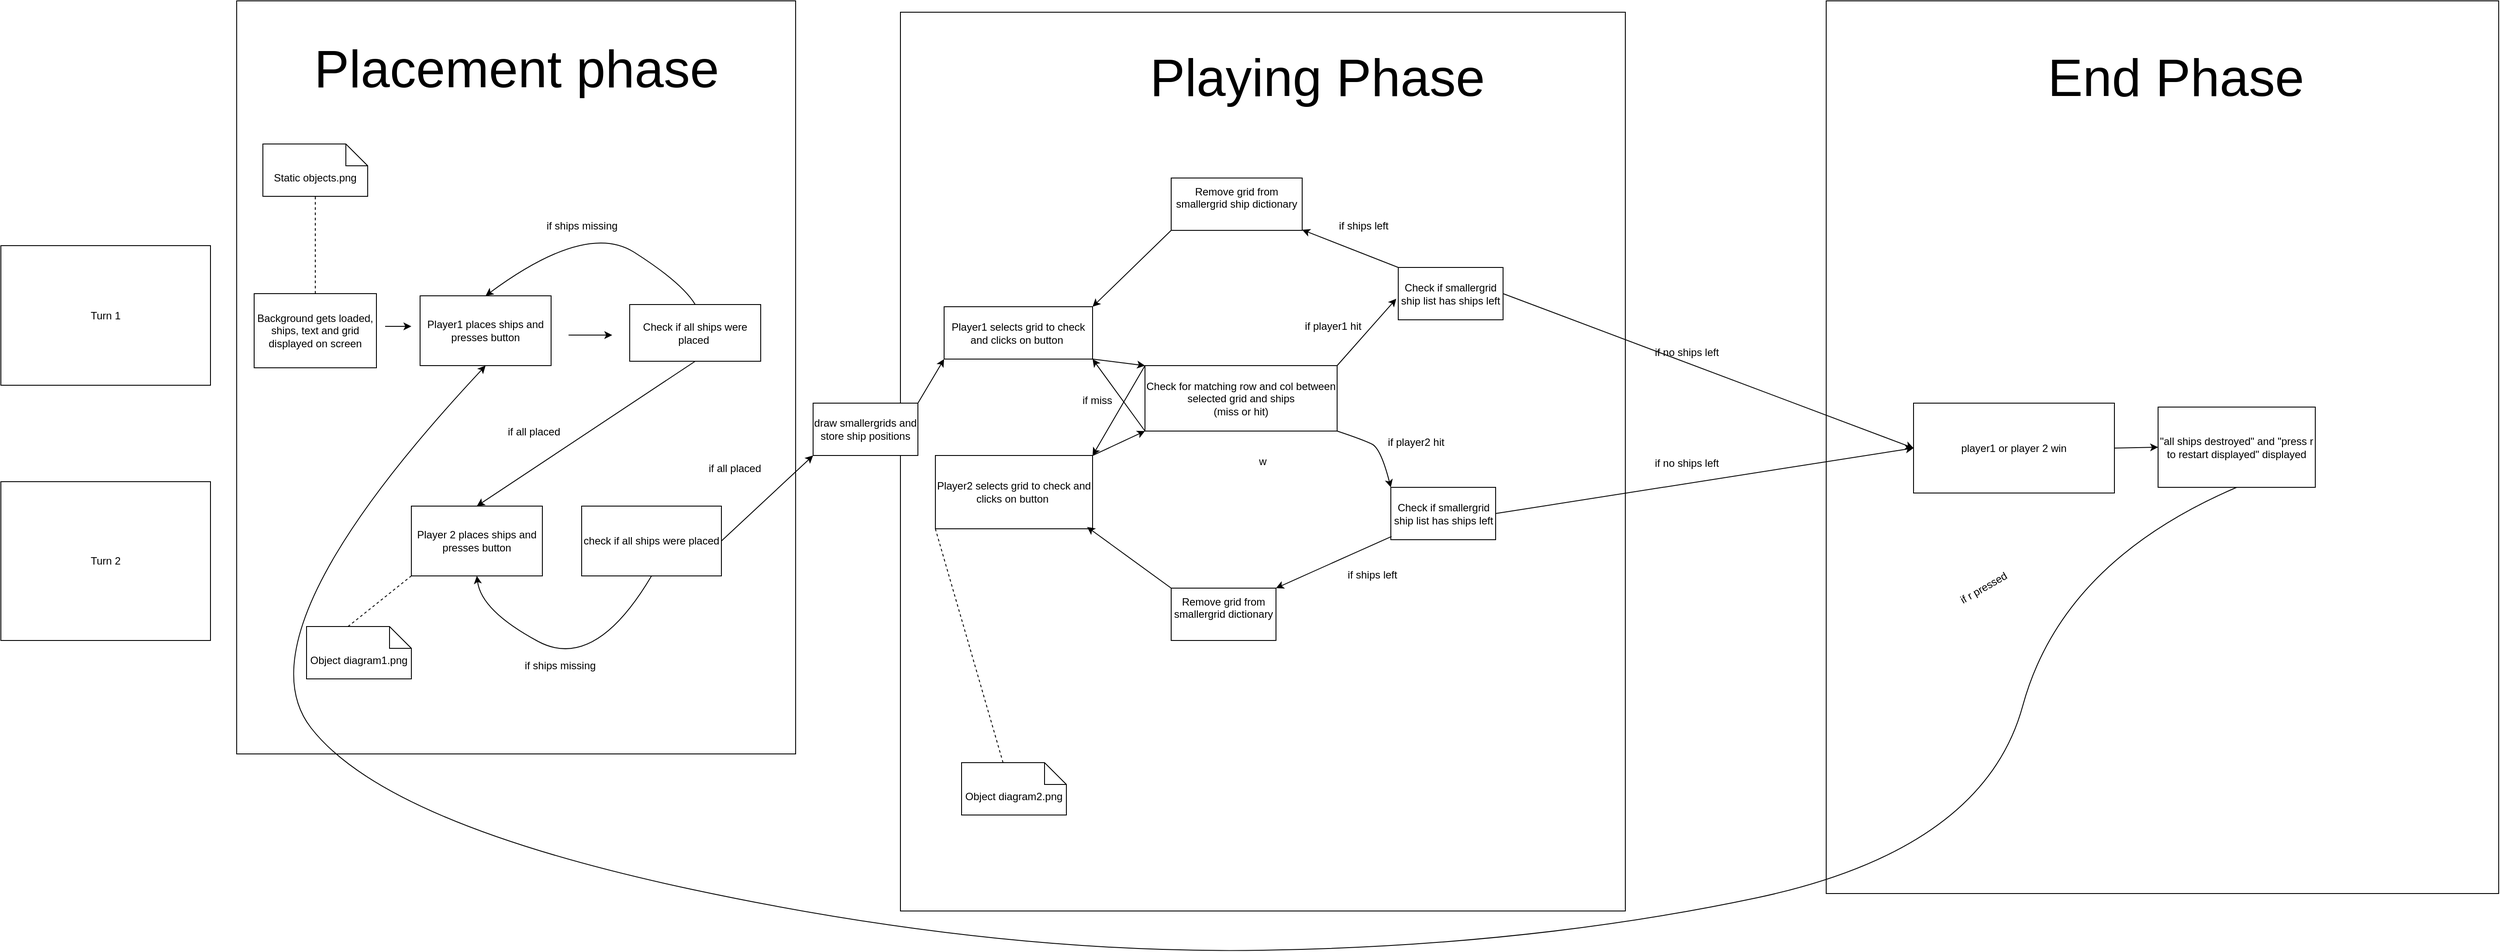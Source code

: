 <mxfile version="24.7.17">
  <diagram name="Seite-1" id="p63VLaspHqnrgBOGA-di">
    <mxGraphModel dx="3255" dy="2026" grid="1" gridSize="10" guides="1" tooltips="1" connect="1" arrows="1" fold="1" page="1" pageScale="1" pageWidth="1654" pageHeight="1169" math="0" shadow="0">
      <root>
        <mxCell id="0" />
        <mxCell id="1" parent="0" />
        <mxCell id="w7tAdLLK2ZvJtZfWx73t-31" value="w" style="rounded=0;whiteSpace=wrap;html=1;" parent="1" vertex="1">
          <mxGeometry x="940" width="830" height="1030" as="geometry" />
        </mxCell>
        <mxCell id="w7tAdLLK2ZvJtZfWx73t-84" style="edgeStyle=orthogonalEdgeStyle;rounded=0;orthogonalLoop=1;jettySize=auto;html=1;" parent="1" edge="1">
          <mxGeometry relative="1" as="geometry">
            <mxPoint x="780" y="45" as="targetPoint" />
            <mxPoint x="800" y="40" as="sourcePoint" />
          </mxGeometry>
        </mxCell>
        <mxCell id="w7tAdLLK2ZvJtZfWx73t-1" value="" style="rounded=0;whiteSpace=wrap;html=1;" parent="1" vertex="1">
          <mxGeometry x="180" y="-13" width="640" height="863" as="geometry" />
        </mxCell>
        <mxCell id="w7tAdLLK2ZvJtZfWx73t-2" value="Turn 1" style="rounded=0;whiteSpace=wrap;html=1;" parent="1" vertex="1">
          <mxGeometry x="-90" y="267.5" width="240" height="160" as="geometry" />
        </mxCell>
        <mxCell id="w7tAdLLK2ZvJtZfWx73t-3" value="Turn 2" style="rounded=0;whiteSpace=wrap;html=1;" parent="1" vertex="1">
          <mxGeometry x="-90" y="538" width="240" height="182" as="geometry" />
        </mxCell>
        <mxCell id="w7tAdLLK2ZvJtZfWx73t-6" value="" style="endArrow=classic;html=1;rounded=0;" parent="1" edge="1">
          <mxGeometry width="50" height="50" relative="1" as="geometry">
            <mxPoint x="350" y="360" as="sourcePoint" />
            <mxPoint x="380" y="360" as="targetPoint" />
          </mxGeometry>
        </mxCell>
        <mxCell id="w7tAdLLK2ZvJtZfWx73t-7" value="Player1 places ships and presses button" style="rounded=0;whiteSpace=wrap;html=1;" parent="1" vertex="1">
          <mxGeometry x="390" y="325" width="150" height="80" as="geometry" />
        </mxCell>
        <mxCell id="w7tAdLLK2ZvJtZfWx73t-8" value="Check if all ships were placed&amp;nbsp;" style="rounded=0;whiteSpace=wrap;html=1;" parent="1" vertex="1">
          <mxGeometry x="630" y="335" width="150" height="65" as="geometry" />
        </mxCell>
        <mxCell id="w7tAdLLK2ZvJtZfWx73t-13" value="" style="endArrow=classic;html=1;rounded=0;" parent="1" edge="1">
          <mxGeometry width="50" height="50" relative="1" as="geometry">
            <mxPoint x="560" y="370" as="sourcePoint" />
            <mxPoint x="610" y="370" as="targetPoint" />
          </mxGeometry>
        </mxCell>
        <mxCell id="w7tAdLLK2ZvJtZfWx73t-14" value="Background gets loaded, ships, text and grid displayed on screen" style="rounded=0;whiteSpace=wrap;html=1;" parent="1" vertex="1">
          <mxGeometry x="200" y="322.5" width="140" height="85" as="geometry" />
        </mxCell>
        <mxCell id="w7tAdLLK2ZvJtZfWx73t-20" value="" style="curved=1;endArrow=classic;html=1;rounded=0;exitX=0.5;exitY=0;exitDx=0;exitDy=0;entryX=0.5;entryY=0;entryDx=0;entryDy=0;" parent="1" source="w7tAdLLK2ZvJtZfWx73t-8" target="w7tAdLLK2ZvJtZfWx73t-7" edge="1">
          <mxGeometry width="50" height="50" relative="1" as="geometry">
            <mxPoint x="640" y="310" as="sourcePoint" />
            <mxPoint x="690" y="260" as="targetPoint" />
            <Array as="points">
              <mxPoint x="690" y="310" />
              <mxPoint x="580" y="240" />
            </Array>
          </mxGeometry>
        </mxCell>
        <mxCell id="w7tAdLLK2ZvJtZfWx73t-21" value="if ships missing" style="text;html=1;align=center;verticalAlign=middle;resizable=0;points=[];autosize=1;strokeColor=none;fillColor=none;" parent="1" vertex="1">
          <mxGeometry x="525" y="230" width="100" height="30" as="geometry" />
        </mxCell>
        <mxCell id="w7tAdLLK2ZvJtZfWx73t-23" value="" style="endArrow=classic;html=1;rounded=0;exitX=0.5;exitY=1;exitDx=0;exitDy=0;entryX=0.5;entryY=0;entryDx=0;entryDy=0;" parent="1" source="w7tAdLLK2ZvJtZfWx73t-8" target="w7tAdLLK2ZvJtZfWx73t-25" edge="1">
          <mxGeometry width="50" height="50" relative="1" as="geometry">
            <mxPoint x="735" y="390" as="sourcePoint" />
            <mxPoint x="220" y="570" as="targetPoint" />
          </mxGeometry>
        </mxCell>
        <mxCell id="w7tAdLLK2ZvJtZfWx73t-24" value="if all placed&lt;div&gt;&lt;br&gt;&lt;/div&gt;" style="text;html=1;align=center;verticalAlign=middle;resizable=0;points=[];autosize=1;strokeColor=none;fillColor=none;" parent="1" vertex="1">
          <mxGeometry x="480" y="468" width="80" height="40" as="geometry" />
        </mxCell>
        <mxCell id="w7tAdLLK2ZvJtZfWx73t-25" value="Player 2 places ships and presses button" style="rounded=0;whiteSpace=wrap;html=1;" parent="1" vertex="1">
          <mxGeometry x="380" y="566" width="150" height="80" as="geometry" />
        </mxCell>
        <mxCell id="w7tAdLLK2ZvJtZfWx73t-26" value="check if all ships were placed" style="rounded=0;whiteSpace=wrap;html=1;" parent="1" vertex="1">
          <mxGeometry x="575" y="566" width="160" height="80" as="geometry" />
        </mxCell>
        <mxCell id="w7tAdLLK2ZvJtZfWx73t-27" value="" style="curved=1;endArrow=classic;html=1;rounded=0;entryX=0.5;entryY=1;entryDx=0;entryDy=0;exitX=0.5;exitY=1;exitDx=0;exitDy=0;" parent="1" source="w7tAdLLK2ZvJtZfWx73t-26" target="w7tAdLLK2ZvJtZfWx73t-25" edge="1">
          <mxGeometry width="50" height="50" relative="1" as="geometry">
            <mxPoint x="460" y="736" as="sourcePoint" />
            <mxPoint x="510" y="686" as="targetPoint" />
            <Array as="points">
              <mxPoint x="590" y="756" />
              <mxPoint x="460" y="686" />
            </Array>
          </mxGeometry>
        </mxCell>
        <mxCell id="w7tAdLLK2ZvJtZfWx73t-28" value="if ships missing" style="text;html=1;align=center;verticalAlign=middle;resizable=0;points=[];autosize=1;strokeColor=none;fillColor=none;" parent="1" vertex="1">
          <mxGeometry x="500" y="734" width="100" height="30" as="geometry" />
        </mxCell>
        <mxCell id="w7tAdLLK2ZvJtZfWx73t-29" value="" style="endArrow=classic;html=1;rounded=0;exitX=1;exitY=0.5;exitDx=0;exitDy=0;entryX=0;entryY=1;entryDx=0;entryDy=0;" parent="1" source="w7tAdLLK2ZvJtZfWx73t-26" target="w7tAdLLK2ZvJtZfWx73t-33" edge="1">
          <mxGeometry width="50" height="50" relative="1" as="geometry">
            <mxPoint x="610" y="600" as="sourcePoint" />
            <mxPoint x="810" y="530" as="targetPoint" />
          </mxGeometry>
        </mxCell>
        <mxCell id="w7tAdLLK2ZvJtZfWx73t-30" value="if all placed" style="text;html=1;align=center;verticalAlign=middle;resizable=0;points=[];autosize=1;strokeColor=none;fillColor=none;" parent="1" vertex="1">
          <mxGeometry x="710" y="508" width="80" height="30" as="geometry" />
        </mxCell>
        <mxCell id="w7tAdLLK2ZvJtZfWx73t-33" value="draw smallergrids and store ship positions" style="rounded=0;whiteSpace=wrap;html=1;" parent="1" vertex="1">
          <mxGeometry x="840" y="448" width="120" height="60" as="geometry" />
        </mxCell>
        <mxCell id="w7tAdLLK2ZvJtZfWx73t-34" value="Player1 selects grid to check and clicks on button&amp;nbsp;" style="rounded=0;whiteSpace=wrap;html=1;" parent="1" vertex="1">
          <mxGeometry x="990" y="337.5" width="170" height="60" as="geometry" />
        </mxCell>
        <mxCell id="w7tAdLLK2ZvJtZfWx73t-35" value="" style="endArrow=classic;html=1;rounded=0;exitX=1;exitY=0;exitDx=0;exitDy=0;entryX=0;entryY=1;entryDx=0;entryDy=0;" parent="1" source="w7tAdLLK2ZvJtZfWx73t-33" target="w7tAdLLK2ZvJtZfWx73t-34" edge="1">
          <mxGeometry width="50" height="50" relative="1" as="geometry">
            <mxPoint x="950" y="430" as="sourcePoint" />
            <mxPoint x="1007" y="394" as="targetPoint" />
          </mxGeometry>
        </mxCell>
        <mxCell id="w7tAdLLK2ZvJtZfWx73t-37" value="Check for matching row and col between selected grid and ships&lt;div&gt;(miss or hit)&lt;/div&gt;" style="rounded=0;whiteSpace=wrap;html=1;" parent="1" vertex="1">
          <mxGeometry x="1220" y="405" width="220" height="75" as="geometry" />
        </mxCell>
        <mxCell id="w7tAdLLK2ZvJtZfWx73t-41" value="Remove grid from smallergrid ship dictionary&lt;div&gt;&lt;br&gt;&lt;/div&gt;" style="rounded=0;whiteSpace=wrap;html=1;" parent="1" vertex="1">
          <mxGeometry x="1250" y="190" width="150" height="60" as="geometry" />
        </mxCell>
        <mxCell id="w7tAdLLK2ZvJtZfWx73t-55" value="Player2 selects grid to check and clicks on button&amp;nbsp;" style="rounded=0;whiteSpace=wrap;html=1;" parent="1" vertex="1">
          <mxGeometry x="980" y="508" width="180" height="84" as="geometry" />
        </mxCell>
        <mxCell id="w7tAdLLK2ZvJtZfWx73t-57" value="Object diagram1.png" style="shape=note2;boundedLbl=1;whiteSpace=wrap;html=1;size=25;verticalAlign=top;align=center;" parent="1" vertex="1">
          <mxGeometry x="260" y="704" width="120" height="60" as="geometry" />
        </mxCell>
        <mxCell id="w7tAdLLK2ZvJtZfWx73t-58" value="" style="endArrow=none;dashed=1;html=1;rounded=0;exitX=0;exitY=0;exitDx=47.5;exitDy=0;exitPerimeter=0;entryX=0;entryY=1;entryDx=0;entryDy=0;" parent="1" source="w7tAdLLK2ZvJtZfWx73t-57" target="w7tAdLLK2ZvJtZfWx73t-25" edge="1">
          <mxGeometry width="50" height="50" relative="1" as="geometry">
            <mxPoint x="320" y="680" as="sourcePoint" />
            <mxPoint x="370" y="630" as="targetPoint" />
          </mxGeometry>
        </mxCell>
        <mxCell id="w7tAdLLK2ZvJtZfWx73t-85" value="Remove grid from smallergrid dictionary&lt;div&gt;&lt;br&gt;&lt;/div&gt;" style="rounded=0;whiteSpace=wrap;html=1;" parent="1" vertex="1">
          <mxGeometry x="1250" y="660" width="120" height="60" as="geometry" />
        </mxCell>
        <mxCell id="w7tAdLLK2ZvJtZfWx73t-101" value="" style="rounded=0;whiteSpace=wrap;html=1;" parent="1" vertex="1">
          <mxGeometry x="2000" y="-13" width="770" height="1023" as="geometry" />
        </mxCell>
        <mxCell id="w7tAdLLK2ZvJtZfWx73t-103" value="Check if smallergrid ship list has ships left" style="rounded=0;whiteSpace=wrap;html=1;" parent="1" vertex="1">
          <mxGeometry x="1501.5" y="544.5" width="120" height="60" as="geometry" />
        </mxCell>
        <mxCell id="w7tAdLLK2ZvJtZfWx73t-109" value="" style="endArrow=classic;html=1;rounded=0;exitX=1;exitY=0.5;exitDx=0;exitDy=0;entryX=0;entryY=0.5;entryDx=0;entryDy=0;" parent="1" source="w7tAdLLK2ZvJtZfWx73t-103" target="w7tAdLLK2ZvJtZfWx73t-113" edge="1">
          <mxGeometry width="50" height="50" relative="1" as="geometry">
            <mxPoint x="2020" y="517" as="sourcePoint" />
            <mxPoint x="2070" y="508" as="targetPoint" />
          </mxGeometry>
        </mxCell>
        <mxCell id="w7tAdLLK2ZvJtZfWx73t-112" value="if no ships left" style="text;html=1;align=center;verticalAlign=middle;resizable=0;points=[];autosize=1;strokeColor=none;fillColor=none;" parent="1" vertex="1">
          <mxGeometry x="1790" y="502" width="100" height="30" as="geometry" />
        </mxCell>
        <mxCell id="w7tAdLLK2ZvJtZfWx73t-113" value="player1 or player 2 win" style="rounded=0;whiteSpace=wrap;html=1;" parent="1" vertex="1">
          <mxGeometry x="2100" y="448" width="230" height="103" as="geometry" />
        </mxCell>
        <mxCell id="w7tAdLLK2ZvJtZfWx73t-114" value="&quot;all ships destroyed&quot; and &quot;press r to restart displayed&quot; displayed" style="rounded=0;whiteSpace=wrap;html=1;" parent="1" vertex="1">
          <mxGeometry x="2380" y="452.5" width="180" height="92" as="geometry" />
        </mxCell>
        <mxCell id="w7tAdLLK2ZvJtZfWx73t-115" value="" style="endArrow=classic;html=1;rounded=0;exitX=1;exitY=0.5;exitDx=0;exitDy=0;entryX=0;entryY=0.5;entryDx=0;entryDy=0;" parent="1" source="w7tAdLLK2ZvJtZfWx73t-113" target="w7tAdLLK2ZvJtZfWx73t-114" edge="1">
          <mxGeometry width="50" height="50" relative="1" as="geometry">
            <mxPoint x="2370" y="620" as="sourcePoint" />
            <mxPoint x="2420" y="570" as="targetPoint" />
          </mxGeometry>
        </mxCell>
        <mxCell id="w7tAdLLK2ZvJtZfWx73t-117" value="" style="curved=1;endArrow=classic;html=1;rounded=0;entryX=0.5;entryY=1;entryDx=0;entryDy=0;exitX=0.5;exitY=1;exitDx=0;exitDy=0;" parent="1" source="w7tAdLLK2ZvJtZfWx73t-114" target="w7tAdLLK2ZvJtZfWx73t-7" edge="1">
          <mxGeometry width="50" height="50" relative="1" as="geometry">
            <mxPoint x="2340" y="670" as="sourcePoint" />
            <mxPoint x="200" y="408" as="targetPoint" />
            <Array as="points">
              <mxPoint x="2270" y="630" />
              <mxPoint x="2180" y="960" />
              <mxPoint x="1660" y="1070" />
              <mxPoint x="1050" y="1080" />
              <mxPoint x="350" y="930" />
              <mxPoint x="180" y="710" />
            </Array>
          </mxGeometry>
        </mxCell>
        <mxCell id="w7tAdLLK2ZvJtZfWx73t-118" value="if r pressed" style="text;html=1;align=center;verticalAlign=middle;resizable=0;points=[];autosize=1;strokeColor=none;fillColor=none;rotation=-30;" parent="1" vertex="1">
          <mxGeometry x="2140" y="645" width="80" height="30" as="geometry" />
        </mxCell>
        <mxCell id="47wFf__YNuEGRafaKNUe-1" value="&lt;font style=&quot;font-size: 60px;&quot;&gt;Placement phase&lt;/font&gt;" style="text;html=1;align=center;verticalAlign=middle;resizable=0;points=[];autosize=1;strokeColor=none;fillColor=none;" parent="1" vertex="1">
          <mxGeometry x="255" y="20" width="490" height="90" as="geometry" />
        </mxCell>
        <mxCell id="47wFf__YNuEGRafaKNUe-2" value="&lt;font style=&quot;font-size: 60px;&quot;&gt;Playing Phase&lt;/font&gt;" style="text;html=1;align=center;verticalAlign=middle;resizable=0;points=[];autosize=1;strokeColor=none;fillColor=none;" parent="1" vertex="1">
          <mxGeometry x="1211.5" y="30" width="410" height="90" as="geometry" />
        </mxCell>
        <mxCell id="47wFf__YNuEGRafaKNUe-3" value="&lt;font style=&quot;font-size: 60px;&quot;&gt;End Phase&lt;/font&gt;" style="text;html=1;align=center;verticalAlign=middle;resizable=0;points=[];autosize=1;strokeColor=none;fillColor=none;" parent="1" vertex="1">
          <mxGeometry x="2240" y="30" width="320" height="90" as="geometry" />
        </mxCell>
        <mxCell id="47wFf__YNuEGRafaKNUe-7" value="" style="endArrow=classic;html=1;rounded=0;exitX=1;exitY=1;exitDx=0;exitDy=0;entryX=0;entryY=0;entryDx=0;entryDy=0;" parent="1" source="w7tAdLLK2ZvJtZfWx73t-34" target="w7tAdLLK2ZvJtZfWx73t-37" edge="1">
          <mxGeometry width="50" height="50" relative="1" as="geometry">
            <mxPoint x="1220" y="340" as="sourcePoint" />
            <mxPoint x="1270" y="290" as="targetPoint" />
          </mxGeometry>
        </mxCell>
        <mxCell id="47wFf__YNuEGRafaKNUe-14" value="" style="endArrow=classic;html=1;rounded=0;entryX=0;entryY=1;entryDx=0;entryDy=0;exitX=1;exitY=0;exitDx=0;exitDy=0;" parent="1" source="w7tAdLLK2ZvJtZfWx73t-55" target="w7tAdLLK2ZvJtZfWx73t-37" edge="1">
          <mxGeometry width="50" height="50" relative="1" as="geometry">
            <mxPoint x="1170" y="510" as="sourcePoint" />
            <mxPoint x="1220" y="460" as="targetPoint" />
          </mxGeometry>
        </mxCell>
        <mxCell id="47wFf__YNuEGRafaKNUe-27" value="if player1 hit" style="text;html=1;align=center;verticalAlign=middle;resizable=0;points=[];autosize=1;strokeColor=none;fillColor=none;" parent="1" vertex="1">
          <mxGeometry x="1390" y="345" width="90" height="30" as="geometry" />
        </mxCell>
        <mxCell id="47wFf__YNuEGRafaKNUe-28" value="" style="endArrow=classic;html=1;rounded=0;exitX=0;exitY=1;exitDx=0;exitDy=0;entryX=1;entryY=1;entryDx=0;entryDy=0;" parent="1" source="w7tAdLLK2ZvJtZfWx73t-37" target="w7tAdLLK2ZvJtZfWx73t-34" edge="1">
          <mxGeometry width="50" height="50" relative="1" as="geometry">
            <mxPoint x="1160" y="490" as="sourcePoint" />
            <mxPoint x="1210" y="440" as="targetPoint" />
          </mxGeometry>
        </mxCell>
        <mxCell id="47wFf__YNuEGRafaKNUe-29" value="if miss" style="text;html=1;align=center;verticalAlign=middle;resizable=0;points=[];autosize=1;strokeColor=none;fillColor=none;" parent="1" vertex="1">
          <mxGeometry x="1135" y="430" width="60" height="30" as="geometry" />
        </mxCell>
        <mxCell id="47wFf__YNuEGRafaKNUe-30" value="if player2 hit" style="text;html=1;align=center;verticalAlign=middle;resizable=0;points=[];autosize=1;strokeColor=none;fillColor=none;" parent="1" vertex="1">
          <mxGeometry x="1485" y="478" width="90" height="30" as="geometry" />
        </mxCell>
        <mxCell id="47wFf__YNuEGRafaKNUe-31" value="" style="endArrow=classic;html=1;rounded=0;exitX=0;exitY=0;exitDx=0;exitDy=0;entryX=1;entryY=0;entryDx=0;entryDy=0;" parent="1" source="w7tAdLLK2ZvJtZfWx73t-37" target="w7tAdLLK2ZvJtZfWx73t-55" edge="1">
          <mxGeometry width="50" height="50" relative="1" as="geometry">
            <mxPoint x="1220" y="390" as="sourcePoint" />
            <mxPoint x="1270" y="340" as="targetPoint" />
          </mxGeometry>
        </mxCell>
        <mxCell id="47wFf__YNuEGRafaKNUe-33" value="" style="curved=1;endArrow=classic;html=1;rounded=0;entryX=0;entryY=0;entryDx=0;entryDy=0;exitX=1;exitY=1;exitDx=0;exitDy=0;" parent="1" source="w7tAdLLK2ZvJtZfWx73t-37" target="w7tAdLLK2ZvJtZfWx73t-103" edge="1">
          <mxGeometry width="50" height="50" relative="1" as="geometry">
            <mxPoint x="1450" y="480" as="sourcePoint" />
            <mxPoint x="1490" y="538" as="targetPoint" />
            <Array as="points">
              <mxPoint x="1470" y="490" />
              <mxPoint x="1490" y="500" />
            </Array>
          </mxGeometry>
        </mxCell>
        <mxCell id="47wFf__YNuEGRafaKNUe-44" value="" style="endArrow=classic;html=1;rounded=0;exitX=0.007;exitY=0.938;exitDx=0;exitDy=0;exitPerimeter=0;entryX=1;entryY=0;entryDx=0;entryDy=0;" parent="1" source="w7tAdLLK2ZvJtZfWx73t-103" target="w7tAdLLK2ZvJtZfWx73t-85" edge="1">
          <mxGeometry width="50" height="50" relative="1" as="geometry">
            <mxPoint x="1420" y="620" as="sourcePoint" />
            <mxPoint x="1470" y="621.25" as="targetPoint" />
          </mxGeometry>
        </mxCell>
        <mxCell id="47wFf__YNuEGRafaKNUe-46" value="" style="endArrow=classic;html=1;rounded=0;exitX=0;exitY=0;exitDx=0;exitDy=0;entryX=0.965;entryY=0.975;entryDx=0;entryDy=0;entryPerimeter=0;" parent="1" source="w7tAdLLK2ZvJtZfWx73t-85" target="w7tAdLLK2ZvJtZfWx73t-55" edge="1">
          <mxGeometry width="50" height="50" relative="1" as="geometry">
            <mxPoint x="1210" y="680" as="sourcePoint" />
            <mxPoint x="1196.04" y="665.856" as="targetPoint" />
          </mxGeometry>
        </mxCell>
        <mxCell id="47wFf__YNuEGRafaKNUe-48" value="if ships left" style="text;html=1;align=center;verticalAlign=middle;resizable=0;points=[];autosize=1;strokeColor=none;fillColor=none;" parent="1" vertex="1">
          <mxGeometry x="1440" y="630" width="80" height="30" as="geometry" />
        </mxCell>
        <mxCell id="47wFf__YNuEGRafaKNUe-49" value="Check if smallergrid ship list has ships left" style="rounded=0;whiteSpace=wrap;html=1;" parent="1" vertex="1">
          <mxGeometry x="1510" y="292.5" width="120" height="60" as="geometry" />
        </mxCell>
        <mxCell id="47wFf__YNuEGRafaKNUe-51" value="" style="endArrow=classic;html=1;rounded=0;exitX=1;exitY=0;exitDx=0;exitDy=0;entryX=-0.019;entryY=0.598;entryDx=0;entryDy=0;entryPerimeter=0;" parent="1" source="w7tAdLLK2ZvJtZfWx73t-37" target="47wFf__YNuEGRafaKNUe-49" edge="1">
          <mxGeometry width="50" height="50" relative="1" as="geometry">
            <mxPoint x="1530" y="430" as="sourcePoint" />
            <mxPoint x="1580" y="380" as="targetPoint" />
          </mxGeometry>
        </mxCell>
        <mxCell id="47wFf__YNuEGRafaKNUe-53" value="" style="endArrow=classic;html=1;rounded=0;exitX=1;exitY=0.5;exitDx=0;exitDy=0;entryX=0;entryY=0.5;entryDx=0;entryDy=0;" parent="1" source="47wFf__YNuEGRafaKNUe-49" target="w7tAdLLK2ZvJtZfWx73t-113" edge="1">
          <mxGeometry width="50" height="50" relative="1" as="geometry">
            <mxPoint x="1790" y="420" as="sourcePoint" />
            <mxPoint x="1840" y="370" as="targetPoint" />
          </mxGeometry>
        </mxCell>
        <mxCell id="47wFf__YNuEGRafaKNUe-54" value="if no ships left" style="text;html=1;align=center;verticalAlign=middle;resizable=0;points=[];autosize=1;strokeColor=none;fillColor=none;" parent="1" vertex="1">
          <mxGeometry x="1790" y="375" width="100" height="30" as="geometry" />
        </mxCell>
        <mxCell id="47wFf__YNuEGRafaKNUe-55" value="" style="endArrow=classic;html=1;rounded=0;exitX=0;exitY=0;exitDx=0;exitDy=0;" parent="1" source="47wFf__YNuEGRafaKNUe-49" target="w7tAdLLK2ZvJtZfWx73t-41" edge="1">
          <mxGeometry width="50" height="50" relative="1" as="geometry">
            <mxPoint x="1510" y="320" as="sourcePoint" />
            <mxPoint x="1470" y="-80" as="targetPoint" />
          </mxGeometry>
        </mxCell>
        <mxCell id="47wFf__YNuEGRafaKNUe-57" value="" style="endArrow=classic;html=1;rounded=0;exitX=0;exitY=1;exitDx=0;exitDy=0;entryX=1;entryY=0;entryDx=0;entryDy=0;" parent="1" source="w7tAdLLK2ZvJtZfWx73t-41" target="w7tAdLLK2ZvJtZfWx73t-34" edge="1">
          <mxGeometry width="50" height="50" relative="1" as="geometry">
            <mxPoint x="1140" y="220" as="sourcePoint" />
            <mxPoint x="1151" y="211" as="targetPoint" />
          </mxGeometry>
        </mxCell>
        <mxCell id="47wFf__YNuEGRafaKNUe-59" value="Object diagram2.png" style="shape=note2;boundedLbl=1;whiteSpace=wrap;html=1;size=25;verticalAlign=top;align=center;" parent="1" vertex="1">
          <mxGeometry x="1010" y="860" width="120" height="60" as="geometry" />
        </mxCell>
        <mxCell id="47wFf__YNuEGRafaKNUe-60" value="" style="endArrow=none;dashed=1;html=1;rounded=0;exitX=0;exitY=0;exitDx=47.5;exitDy=0;exitPerimeter=0;entryX=0;entryY=1;entryDx=0;entryDy=0;" parent="1" source="47wFf__YNuEGRafaKNUe-59" target="w7tAdLLK2ZvJtZfWx73t-55" edge="1">
          <mxGeometry width="50" height="50" relative="1" as="geometry">
            <mxPoint x="990" y="370" as="sourcePoint" />
            <mxPoint x="1040" y="320" as="targetPoint" />
          </mxGeometry>
        </mxCell>
        <mxCell id="EcRMkKmqfWhUBaUgR1io-1" value="Static objects.png" style="shape=note2;boundedLbl=1;whiteSpace=wrap;html=1;size=25;verticalAlign=top;align=center;" vertex="1" parent="1">
          <mxGeometry x="210" y="151" width="120" height="60" as="geometry" />
        </mxCell>
        <mxCell id="EcRMkKmqfWhUBaUgR1io-2" value="" style="endArrow=none;dashed=1;html=1;rounded=0;entryX=0.5;entryY=1;entryDx=0;entryDy=0;entryPerimeter=0;exitX=0.5;exitY=0;exitDx=0;exitDy=0;" edge="1" parent="1" source="w7tAdLLK2ZvJtZfWx73t-14" target="EcRMkKmqfWhUBaUgR1io-1">
          <mxGeometry width="50" height="50" relative="1" as="geometry">
            <mxPoint x="210" y="310" as="sourcePoint" />
            <mxPoint x="260" y="260" as="targetPoint" />
          </mxGeometry>
        </mxCell>
        <mxCell id="EcRMkKmqfWhUBaUgR1io-3" value="if ships left" style="text;html=1;align=center;verticalAlign=middle;resizable=0;points=[];autosize=1;strokeColor=none;fillColor=none;" vertex="1" parent="1">
          <mxGeometry x="1430" y="230" width="80" height="30" as="geometry" />
        </mxCell>
      </root>
    </mxGraphModel>
  </diagram>
</mxfile>
